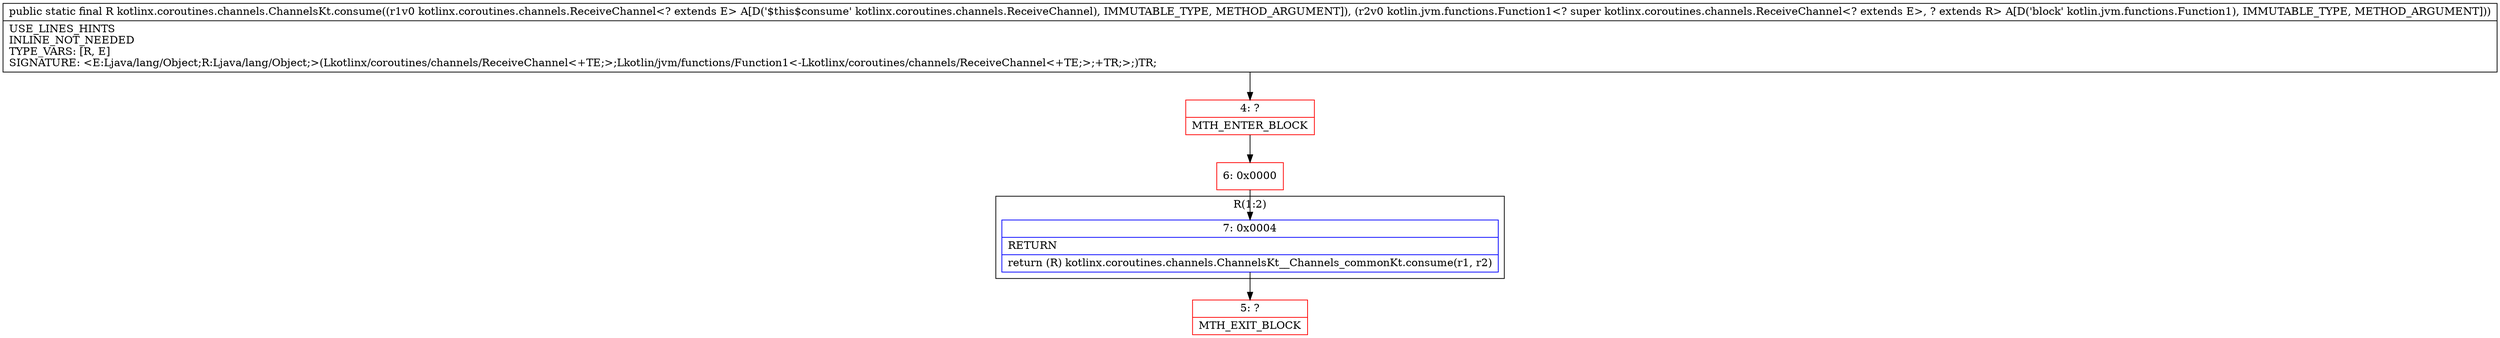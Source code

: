 digraph "CFG forkotlinx.coroutines.channels.ChannelsKt.consume(Lkotlinx\/coroutines\/channels\/ReceiveChannel;Lkotlin\/jvm\/functions\/Function1;)Ljava\/lang\/Object;" {
subgraph cluster_Region_428491746 {
label = "R(1:2)";
node [shape=record,color=blue];
Node_7 [shape=record,label="{7\:\ 0x0004|RETURN\l|return (R) kotlinx.coroutines.channels.ChannelsKt__Channels_commonKt.consume(r1, r2)\l}"];
}
Node_4 [shape=record,color=red,label="{4\:\ ?|MTH_ENTER_BLOCK\l}"];
Node_6 [shape=record,color=red,label="{6\:\ 0x0000}"];
Node_5 [shape=record,color=red,label="{5\:\ ?|MTH_EXIT_BLOCK\l}"];
MethodNode[shape=record,label="{public static final R kotlinx.coroutines.channels.ChannelsKt.consume((r1v0 kotlinx.coroutines.channels.ReceiveChannel\<? extends E\> A[D('$this$consume' kotlinx.coroutines.channels.ReceiveChannel), IMMUTABLE_TYPE, METHOD_ARGUMENT]), (r2v0 kotlin.jvm.functions.Function1\<? super kotlinx.coroutines.channels.ReceiveChannel\<? extends E\>, ? extends R\> A[D('block' kotlin.jvm.functions.Function1), IMMUTABLE_TYPE, METHOD_ARGUMENT]))  | USE_LINES_HINTS\lINLINE_NOT_NEEDED\lTYPE_VARS: [R, E]\lSIGNATURE: \<E:Ljava\/lang\/Object;R:Ljava\/lang\/Object;\>(Lkotlinx\/coroutines\/channels\/ReceiveChannel\<+TE;\>;Lkotlin\/jvm\/functions\/Function1\<\-Lkotlinx\/coroutines\/channels\/ReceiveChannel\<+TE;\>;+TR;\>;)TR;\l}"];
MethodNode -> Node_4;Node_7 -> Node_5;
Node_4 -> Node_6;
Node_6 -> Node_7;
}

